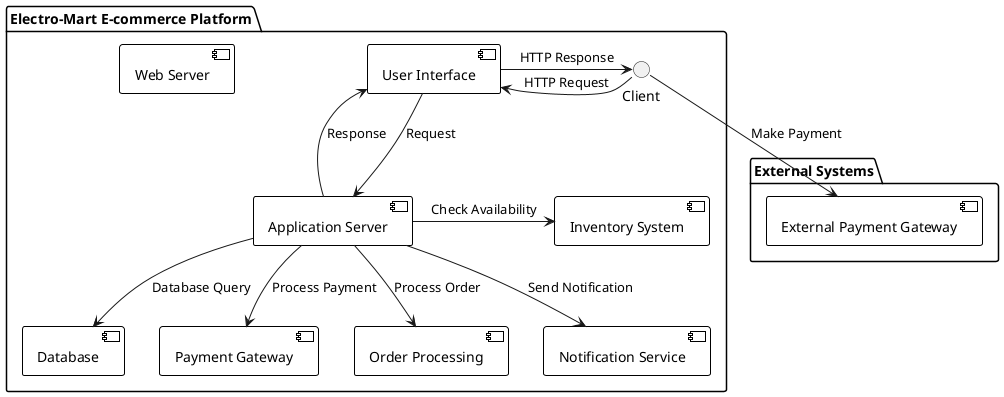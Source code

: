 @startuml
!define Component <<
skinparam component {
    BackgroundColor PaleGreen
    BorderColor Black
    BorderThickness 1
    FontSize 14
}
!define Connector <<
skinparam component {
    BackgroundColor White
    BorderColor Black
    BorderThickness 1
    FontSize 14
}
package "Electro-Mart E-commerce Platform" {
    [Web Server] as WebServer
    [Application Server] as AppServer
    [Database] as DB
    [User Interface] as UI
    [Payment Gateway] as PaymentGateway
    [Inventory System] as InventorySystem
    [Order Processing] as OrderProcessing
    [Notification Service] as NotificationService
    
    
    Client -right-> UI : HTTP Request
    UI -down-> AppServer : Request
    AppServer -down-> DB : Database Query
    AppServer -right-> InventorySystem : Check Availability
    AppServer -down-> OrderProcessing : Process Order
    AppServer -down-> NotificationService : Send Notification
    AppServer -down-> PaymentGateway : Process Payment
    
    AppServer -up-> UI : Response
    UI -left-> Client : HTTP Response
}

package "External Systems" {
    [External Payment Gateway] as ExternalPaymentGateway
}

Client --> ExternalPaymentGateway : Make Payment
@enduml
